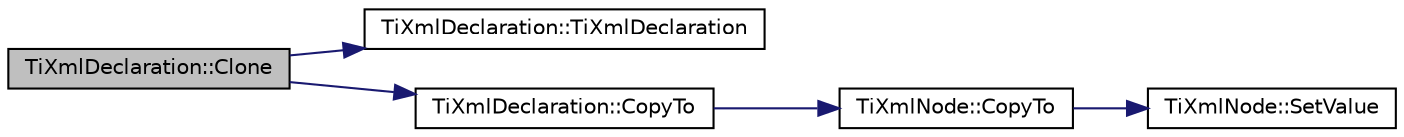digraph "TiXmlDeclaration::Clone"
{
  edge [fontname="Helvetica",fontsize="10",labelfontname="Helvetica",labelfontsize="10"];
  node [fontname="Helvetica",fontsize="10",shape=record];
  rankdir="LR";
  Node1 [label="TiXmlDeclaration::Clone",height=0.2,width=0.4,color="black", fillcolor="grey75", style="filled" fontcolor="black"];
  Node1 -> Node2 [color="midnightblue",fontsize="10",style="solid",fontname="Helvetica"];
  Node2 [label="TiXmlDeclaration::TiXmlDeclaration",height=0.2,width=0.4,color="black", fillcolor="white", style="filled",URL="$class_ti_xml_declaration.html#aa0484d059bea0ea1acb47c9094382d79",tooltip="Construct an empty declaration. "];
  Node1 -> Node3 [color="midnightblue",fontsize="10",style="solid",fontname="Helvetica"];
  Node3 [label="TiXmlDeclaration::CopyTo",height=0.2,width=0.4,color="black", fillcolor="white", style="filled",URL="$class_ti_xml_declaration.html#a9d08959f935421a593032bd3efb30c38"];
  Node3 -> Node4 [color="midnightblue",fontsize="10",style="solid",fontname="Helvetica"];
  Node4 [label="TiXmlNode::CopyTo",height=0.2,width=0.4,color="black", fillcolor="white", style="filled",URL="$class_ti_xml_node.html#ab6056978923ad8350fb5164af32d8038"];
  Node4 -> Node5 [color="midnightblue",fontsize="10",style="solid",fontname="Helvetica"];
  Node5 [label="TiXmlNode::SetValue",height=0.2,width=0.4,color="black", fillcolor="white", style="filled",URL="$class_ti_xml_node.html#a2a38329ca5d3f28f98ce932b8299ae90"];
}
